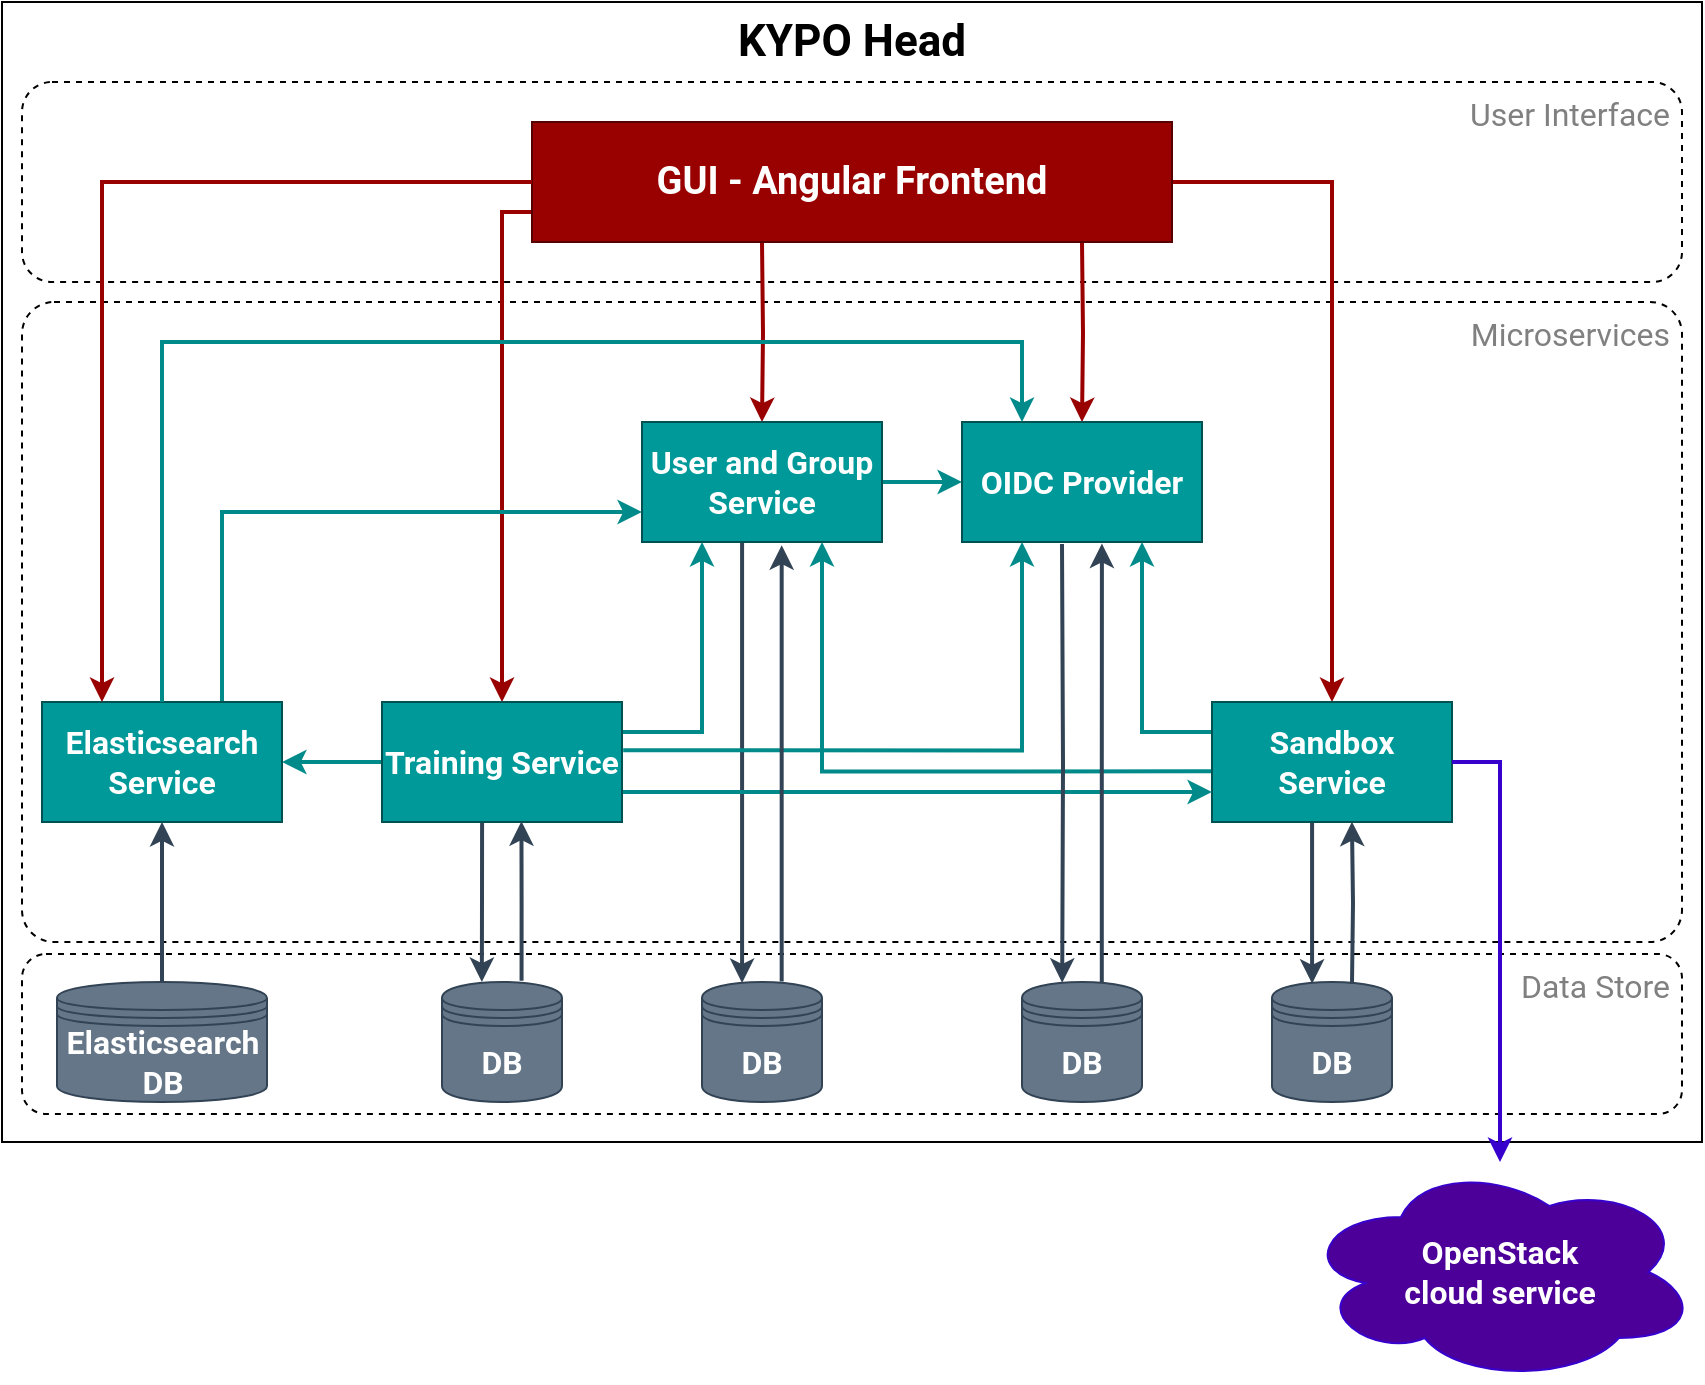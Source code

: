 <mxfile version="13.7.9" type="google"><diagram id="6GXpAA8u6eJJB43v19a7" name="Page-1"><mxGraphModel dx="1902" dy="1123" grid="1" gridSize="10" guides="1" tooltips="1" connect="1" arrows="1" fold="1" page="1" pageScale="1" pageWidth="850" pageHeight="700" math="0" shadow="0"><root><mxCell id="0"/><mxCell id="1" parent="0"/><mxCell id="GRz-62iY1x6O42hcG60q-57" value="&lt;div style=&quot;font-size: 22px&quot; align=&quot;center&quot;&gt;&lt;font data-font-src=&quot;https://fonts.googleapis.com/css?family=Roboto&quot; style=&quot;font-size: 22px&quot; face=&quot;Roboto&quot;&gt;&lt;b&gt;&lt;font style=&quot;font-size: 22px&quot;&gt;KYPO Head&lt;/font&gt;&lt;/b&gt;&lt;/font&gt;&lt;/div&gt;" style="rounded=0;whiteSpace=wrap;html=1;fontSize=14;verticalAlign=top;align=center;" parent="1" vertex="1"><mxGeometry width="850" height="570" as="geometry"/></mxCell><mxCell id="GRz-62iY1x6O42hcG60q-64" value="&lt;font data-font-src=&quot;https://fonts.googleapis.com/css?family=Roboto&quot; style=&quot;font-size: 16px&quot; face=&quot;Roboto&quot;&gt;Data Store&amp;nbsp; &lt;/font&gt;" style="rounded=1;whiteSpace=wrap;html=1;dashed=1;fontSize=14;align=right;verticalAlign=top;fontColor=#808080;arcSize=15;" parent="1" vertex="1"><mxGeometry x="10" y="476" width="830" height="80" as="geometry"/></mxCell><mxCell id="GRz-62iY1x6O42hcG60q-63" value="&lt;font data-font-src=&quot;https://fonts.googleapis.com/css?family=Roboto&quot; style=&quot;font-size: 16px&quot; face=&quot;Roboto&quot;&gt;Microservices&amp;nbsp; &lt;br&gt;&lt;/font&gt;" style="rounded=1;whiteSpace=wrap;html=1;fontSize=14;align=right;dashed=1;verticalAlign=top;fontColor=#808080;perimeterSpacing=0;arcSize=5;" parent="1" vertex="1"><mxGeometry x="10" y="150" width="830" height="320" as="geometry"/></mxCell><mxCell id="GRz-62iY1x6O42hcG60q-59" value="&lt;font data-font-src=&quot;https://fonts.googleapis.com/css?family=Roboto&quot; style=&quot;font-size: 16px&quot; face=&quot;Roboto&quot;&gt;&lt;font style=&quot;font-size: 16px&quot;&gt;User Interface&amp;nbsp; &lt;br&gt;&lt;/font&gt;&lt;/font&gt;" style="rounded=1;whiteSpace=wrap;html=1;dashed=1;fontSize=14;align=right;verticalAlign=top;fontColor=#808080;" parent="1" vertex="1"><mxGeometry x="10" y="40" width="830" height="100" as="geometry"/></mxCell><mxCell id="GRz-62iY1x6O42hcG60q-30" style="rounded=0;orthogonalLoop=1;jettySize=auto;html=1;entryX=0.5;entryY=0;entryDx=0;entryDy=0;strokeWidth=2;edgeStyle=orthogonalEdgeStyle;strokeColor=#990000;" parent="1" target="GRz-62iY1x6O42hcG60q-5" edge="1"><mxGeometry relative="1" as="geometry"><mxPoint x="540" y="120" as="sourcePoint"/><Array as="points"/></mxGeometry></mxCell><mxCell id="GRz-62iY1x6O42hcG60q-43" style="rounded=0;orthogonalLoop=1;jettySize=auto;html=1;exitX=0;exitY=0.75;exitDx=0;exitDy=0;strokeWidth=2;entryX=0.5;entryY=0;entryDx=0;entryDy=0;edgeStyle=orthogonalEdgeStyle;strokeColor=#990000;" parent="1" source="GRz-62iY1x6O42hcG60q-1" target="GRz-62iY1x6O42hcG60q-4" edge="1"><mxGeometry relative="1" as="geometry"><mxPoint x="270" y="220" as="targetPoint"/><Array as="points"><mxPoint x="250" y="105"/></Array></mxGeometry></mxCell><mxCell id="GRz-62iY1x6O42hcG60q-44" style="rounded=0;orthogonalLoop=1;jettySize=auto;html=1;entryX=0.5;entryY=0;entryDx=0;entryDy=0;strokeWidth=2;edgeStyle=orthogonalEdgeStyle;strokeColor=#990000;" parent="1" target="GRz-62iY1x6O42hcG60q-3" edge="1"><mxGeometry relative="1" as="geometry"><mxPoint x="380" y="120" as="sourcePoint"/><Array as="points"/></mxGeometry></mxCell><mxCell id="GRz-62iY1x6O42hcG60q-45" style="rounded=0;orthogonalLoop=1;jettySize=auto;html=1;exitX=1;exitY=0.5;exitDx=0;exitDy=0;entryX=0.5;entryY=0;entryDx=0;entryDy=0;strokeWidth=2;edgeStyle=orthogonalEdgeStyle;strokeColor=#990000;" parent="1" source="GRz-62iY1x6O42hcG60q-1" target="GRz-62iY1x6O42hcG60q-2" edge="1"><mxGeometry relative="1" as="geometry"><Array as="points"><mxPoint x="665" y="90"/></Array></mxGeometry></mxCell><mxCell id="GRz-62iY1x6O42hcG60q-1" value="&lt;font style=&quot;font-size: 19px&quot; data-font-src=&quot;https://fonts.googleapis.com/css?family=Roboto&quot; face=&quot;Roboto&quot;&gt;GUI - Angular Frontend&lt;/font&gt;" style="rounded=0;whiteSpace=wrap;html=1;fontColor=#ffffff;fontStyle=1;fontSize=14;fillColor=#990000;strokeColor=#570000;" parent="1" vertex="1"><mxGeometry x="265" y="60" width="320" height="60" as="geometry"/></mxCell><mxCell id="GRz-62iY1x6O42hcG60q-20" style="edgeStyle=orthogonalEdgeStyle;rounded=0;orthogonalLoop=1;jettySize=auto;html=1;fillColor=#f8cecc;strokeWidth=2;entryX=0.334;entryY=0.014;entryDx=0;entryDy=0;entryPerimeter=0;exitX=0.417;exitY=0.995;exitDx=0;exitDy=0;exitPerimeter=0;strokeColor=#314354;" parent="1" source="GRz-62iY1x6O42hcG60q-2" target="GRz-62iY1x6O42hcG60q-15" edge="1"><mxGeometry relative="1" as="geometry"><mxPoint x="655" y="413" as="sourcePoint"/><mxPoint x="680" y="479" as="targetPoint"/></mxGeometry></mxCell><mxCell id="GRz-62iY1x6O42hcG60q-35" style="rounded=0;orthogonalLoop=1;jettySize=auto;html=1;entryX=0.75;entryY=1;entryDx=0;entryDy=0;fillColor=#f8cecc;strokeWidth=2;edgeStyle=orthogonalEdgeStyle;exitX=0;exitY=0.25;exitDx=0;exitDy=0;strokeColor=#008A8A;" parent="1" source="GRz-62iY1x6O42hcG60q-2" target="GRz-62iY1x6O42hcG60q-5" edge="1"><mxGeometry relative="1" as="geometry"><mxPoint x="630" y="310" as="sourcePoint"/></mxGeometry></mxCell><mxCell id="GRz-62iY1x6O42hcG60q-39" style="rounded=0;orthogonalLoop=1;jettySize=auto;html=1;exitX=0;exitY=0.578;exitDx=0;exitDy=0;entryX=0.75;entryY=1;entryDx=0;entryDy=0;fillColor=#f8cecc;strokeWidth=2;edgeStyle=orthogonalEdgeStyle;strokeColor=#008A8A;exitPerimeter=0;" parent="1" source="GRz-62iY1x6O42hcG60q-2" target="GRz-62iY1x6O42hcG60q-3" edge="1"><mxGeometry relative="1" as="geometry"/></mxCell><mxCell id="GRz-62iY1x6O42hcG60q-2" value="&lt;div style=&quot;font-size: 16px&quot;&gt;&lt;font data-font-src=&quot;https://fonts.googleapis.com/css?family=Roboto&quot; style=&quot;font-size: 16px&quot; face=&quot;Roboto&quot;&gt;Sandbox Service &lt;br&gt;&lt;/font&gt;&lt;/div&gt;" style="rounded=0;whiteSpace=wrap;html=1;fontColor=#ffffff;fillColor=#009999;strokeColor=#005252;fontStyle=1;fontSize=14;" parent="1" vertex="1"><mxGeometry x="605" y="350" width="120" height="60" as="geometry"/></mxCell><mxCell id="GRz-62iY1x6O42hcG60q-21" style="edgeStyle=orthogonalEdgeStyle;rounded=0;orthogonalLoop=1;jettySize=auto;html=1;exitX=0.417;exitY=1.008;exitDx=0;exitDy=0;fillColor=#dae8fc;strokeWidth=2;entryX=0.334;entryY=0.008;entryDx=0;entryDy=0;entryPerimeter=0;exitPerimeter=0;strokeColor=#314354;" parent="1" source="GRz-62iY1x6O42hcG60q-3" target="GRz-62iY1x6O42hcG60q-17" edge="1"><mxGeometry relative="1" as="geometry"/></mxCell><mxCell id="GRz-62iY1x6O42hcG60q-32" style="rounded=0;orthogonalLoop=1;jettySize=auto;html=1;entryX=0;entryY=0.5;entryDx=0;entryDy=0;fillColor=#dae8fc;strokeWidth=2;edgeStyle=orthogonalEdgeStyle;exitX=1;exitY=0.5;exitDx=0;exitDy=0;strokeColor=#008A8A;" parent="1" source="GRz-62iY1x6O42hcG60q-3" target="GRz-62iY1x6O42hcG60q-5" edge="1"><mxGeometry relative="1" as="geometry"/></mxCell><mxCell id="GRz-62iY1x6O42hcG60q-23" style="edgeStyle=orthogonalEdgeStyle;rounded=0;orthogonalLoop=1;jettySize=auto;html=1;exitX=0.417;exitY=1.001;exitDx=0;exitDy=0;fillColor=#d5e8d4;strokeWidth=2;entryX=0.332;entryY=0;entryDx=0;entryDy=0;entryPerimeter=0;exitPerimeter=0;strokeColor=#314354;" parent="1" source="GRz-62iY1x6O42hcG60q-4" target="GRz-62iY1x6O42hcG60q-16" edge="1"><mxGeometry relative="1" as="geometry"/></mxCell><mxCell id="GRz-62iY1x6O42hcG60q-33" style="rounded=0;orthogonalLoop=1;jettySize=auto;html=1;exitX=1.005;exitY=0.403;exitDx=0;exitDy=0;entryX=0.25;entryY=1;entryDx=0;entryDy=0;fillColor=#d5e8d4;strokeWidth=2;edgeStyle=orthogonalEdgeStyle;strokeColor=#008A8A;exitPerimeter=0;" parent="1" source="GRz-62iY1x6O42hcG60q-4" target="GRz-62iY1x6O42hcG60q-5" edge="1"><mxGeometry relative="1" as="geometry"/></mxCell><mxCell id="GRz-62iY1x6O42hcG60q-38" style="edgeStyle=orthogonalEdgeStyle;rounded=0;orthogonalLoop=1;jettySize=auto;html=1;exitX=1;exitY=0.25;exitDx=0;exitDy=0;entryX=0.25;entryY=1;entryDx=0;entryDy=0;fillColor=#d5e8d4;strokeWidth=2;strokeColor=#008A8A;" parent="1" source="GRz-62iY1x6O42hcG60q-4" target="GRz-62iY1x6O42hcG60q-3" edge="1"><mxGeometry relative="1" as="geometry"><mxPoint x="310" y="380" as="targetPoint"/></mxGeometry></mxCell><mxCell id="HkynMAGGxjr7ppfD1NHc-2" style="edgeStyle=orthogonalEdgeStyle;rounded=0;orthogonalLoop=1;jettySize=auto;html=1;exitX=1;exitY=0.25;exitDx=0;exitDy=0;entryX=0;entryY=0.75;entryDx=0;entryDy=0;strokeWidth=2;strokeColor=#008A8A;" parent="1" source="GRz-62iY1x6O42hcG60q-4" target="GRz-62iY1x6O42hcG60q-2" edge="1"><mxGeometry relative="1" as="geometry"><Array as="points"><mxPoint x="280" y="395"/></Array></mxGeometry></mxCell><mxCell id="HkynMAGGxjr7ppfD1NHc-4" style="edgeStyle=orthogonalEdgeStyle;rounded=0;orthogonalLoop=1;jettySize=auto;html=1;exitX=0;exitY=0.5;exitDx=0;exitDy=0;entryX=1;entryY=0.5;entryDx=0;entryDy=0;strokeColor=#008A8A;strokeWidth=2;" parent="1" source="GRz-62iY1x6O42hcG60q-4" target="GRz-62iY1x6O42hcG60q-8" edge="1"><mxGeometry relative="1" as="geometry"/></mxCell><mxCell id="GRz-62iY1x6O42hcG60q-4" value="&lt;font data-font-src=&quot;https://fonts.googleapis.com/css?family=Roboto&quot; style=&quot;font-size: 16px&quot; face=&quot;Roboto&quot;&gt;Training Service&lt;/font&gt;" style="rounded=0;whiteSpace=wrap;html=1;fontColor=#ffffff;fillColor=#009999;strokeColor=#005252;fontStyle=1;fontSize=14;" parent="1" vertex="1"><mxGeometry x="190" y="350" width="120" height="60" as="geometry"/></mxCell><mxCell id="GRz-62iY1x6O42hcG60q-29" style="edgeStyle=orthogonalEdgeStyle;rounded=0;orthogonalLoop=1;jettySize=auto;html=1;fillColor=#fff2cc;strokeWidth=2;entryX=0.335;entryY=0.006;entryDx=0;entryDy=0;entryPerimeter=0;strokeColor=#314354;" parent="1" target="GRz-62iY1x6O42hcG60q-18" edge="1"><mxGeometry relative="1" as="geometry"><mxPoint x="530" y="271" as="sourcePoint"/></mxGeometry></mxCell><mxCell id="GRz-62iY1x6O42hcG60q-5" value="&lt;font style=&quot;font-size: 16px&quot;&gt;&lt;b&gt;&lt;font data-font-src=&quot;https://fonts.googleapis.com/css?family=Roboto&quot; style=&quot;font-size: 16px&quot; face=&quot;Roboto&quot;&gt;OIDC Provider&lt;/font&gt;&lt;/b&gt;&lt;/font&gt;" style="rounded=0;whiteSpace=wrap;html=1;fontColor=#ffffff;fillColor=#009999;strokeColor=#005252;fontStyle=1;fontSize=14;" parent="1" vertex="1"><mxGeometry x="480" y="210" width="120" height="60" as="geometry"/></mxCell><mxCell id="GRz-62iY1x6O42hcG60q-6" value="&lt;font data-font-src=&quot;https://fonts.googleapis.com/css?family=Roboto&quot; style=&quot;font-size: 16px&quot; face=&quot;Roboto&quot;&gt;OpenStack &lt;br&gt;cloud service&lt;/font&gt;" style="ellipse;shape=cloud;whiteSpace=wrap;html=1;strokeColor=#3700CC;fontColor=#ffffff;fillColor=#4C0099;fontStyle=1;fontSize=14;" parent="1" vertex="1"><mxGeometry x="650" y="580" width="198" height="110" as="geometry"/></mxCell><mxCell id="GRz-62iY1x6O42hcG60q-27" style="edgeStyle=orthogonalEdgeStyle;rounded=0;orthogonalLoop=1;jettySize=auto;html=1;exitX=1;exitY=0.5;exitDx=0;exitDy=0;fillColor=#6a00ff;strokeWidth=2;strokeColor=#3700CC;" parent="1" source="GRz-62iY1x6O42hcG60q-2" target="GRz-62iY1x6O42hcG60q-6" edge="1"><mxGeometry relative="1" as="geometry"><mxPoint x="840" y="460" as="sourcePoint"/></mxGeometry></mxCell><mxCell id="GRz-62iY1x6O42hcG60q-37" style="rounded=0;orthogonalLoop=1;jettySize=auto;html=1;exitX=0.75;exitY=0;exitDx=0;exitDy=0;entryX=0;entryY=0.75;entryDx=0;entryDy=0;fillColor=#e1d5e7;strokeWidth=2;edgeStyle=orthogonalEdgeStyle;strokeColor=#008A8A;" parent="1" source="GRz-62iY1x6O42hcG60q-8" target="GRz-62iY1x6O42hcG60q-3" edge="1"><mxGeometry relative="1" as="geometry"><Array as="points"><mxPoint x="110" y="255"/></Array></mxGeometry></mxCell><mxCell id="GRz-62iY1x6O42hcG60q-8" value="&lt;font data-font-src=&quot;https://fonts.googleapis.com/css?family=Roboto&quot; style=&quot;font-size: 16px&quot; face=&quot;Roboto&quot;&gt;Elasticsearch Service&lt;/font&gt;" style="rounded=0;whiteSpace=wrap;html=1;fontColor=#ffffff;fillColor=#009999;strokeColor=#005252;fontStyle=1;fontSize=14;" parent="1" vertex="1"><mxGeometry x="20" y="350" width="120" height="60" as="geometry"/></mxCell><mxCell id="GRz-62iY1x6O42hcG60q-15" value="&lt;font data-font-src=&quot;https://fonts.googleapis.com/css?family=Roboto&quot; style=&quot;font-size: 16px&quot; face=&quot;Roboto&quot;&gt;DB&lt;/font&gt;" style="shape=datastore;whiteSpace=wrap;html=1;fillColor=#647687;strokeColor=#314354;fontColor=#ffffff;fontStyle=1;fontSize=14;" parent="1" vertex="1"><mxGeometry x="635" y="490" width="60" height="60" as="geometry"/></mxCell><mxCell id="GRz-62iY1x6O42hcG60q-16" value="&lt;font data-font-src=&quot;https://fonts.googleapis.com/css?family=Roboto&quot; style=&quot;font-size: 16px&quot; face=&quot;Roboto&quot;&gt;DB&lt;/font&gt;" style="shape=datastore;whiteSpace=wrap;html=1;fillColor=#647687;strokeColor=#314354;fontColor=#ffffff;fontStyle=1;fontSize=14;" parent="1" vertex="1"><mxGeometry x="220" y="490" width="60" height="60" as="geometry"/></mxCell><mxCell id="GRz-62iY1x6O42hcG60q-17" value="&lt;font data-font-src=&quot;https://fonts.googleapis.com/css?family=Roboto&quot; style=&quot;font-size: 16px&quot; face=&quot;Roboto&quot;&gt;DB&lt;/font&gt;" style="shape=datastore;whiteSpace=wrap;html=1;fillColor=#647687;strokeColor=#314354;fontColor=#ffffff;fontStyle=1;fontSize=14;" parent="1" vertex="1"><mxGeometry x="350" y="490" width="60" height="60" as="geometry"/></mxCell><mxCell id="GRz-62iY1x6O42hcG60q-46" style="edgeStyle=orthogonalEdgeStyle;rounded=0;orthogonalLoop=1;jettySize=auto;html=1;exitX=0.665;exitY=0.013;exitDx=0;exitDy=0;exitPerimeter=0;entryX=0.583;entryY=1.013;entryDx=0;entryDy=0;entryPerimeter=0;strokeWidth=2;fillColor=#fff2cc;strokeColor=#314354;" parent="1" source="GRz-62iY1x6O42hcG60q-18" target="GRz-62iY1x6O42hcG60q-5" edge="1"><mxGeometry relative="1" as="geometry"/></mxCell><mxCell id="GRz-62iY1x6O42hcG60q-18" value="&lt;font data-font-src=&quot;https://fonts.googleapis.com/css?family=Roboto&quot; style=&quot;font-size: 16px&quot; face=&quot;Roboto&quot;&gt;DB&lt;/font&gt;" style="shape=datastore;whiteSpace=wrap;html=1;fillColor=#647687;strokeColor=#314354;fontColor=#ffffff;fontStyle=1;fontSize=14;" parent="1" vertex="1"><mxGeometry x="510" y="490" width="60" height="60" as="geometry"/></mxCell><mxCell id="GRz-62iY1x6O42hcG60q-49" style="edgeStyle=orthogonalEdgeStyle;rounded=0;orthogonalLoop=1;jettySize=auto;html=1;entryX=0.583;entryY=0.998;entryDx=0;entryDy=0;fillColor=#f8cecc;strokeWidth=2;entryPerimeter=0;strokeColor=#314354;" parent="1" target="GRz-62iY1x6O42hcG60q-2" edge="1"><mxGeometry relative="1" as="geometry"><mxPoint x="675" y="491" as="sourcePoint"/><mxPoint x="689.98" y="250.72" as="targetPoint"/></mxGeometry></mxCell><mxCell id="GRz-62iY1x6O42hcG60q-50" style="edgeStyle=orthogonalEdgeStyle;rounded=0;orthogonalLoop=1;jettySize=auto;html=1;fillColor=#dae8fc;strokeWidth=2;exitX=0.664;exitY=-0.004;exitDx=0;exitDy=0;exitPerimeter=0;entryX=0.582;entryY=1.027;entryDx=0;entryDy=0;entryPerimeter=0;strokeColor=#314354;" parent="1" source="GRz-62iY1x6O42hcG60q-17" target="GRz-62iY1x6O42hcG60q-3" edge="1"><mxGeometry relative="1" as="geometry"><mxPoint x="390" y="220" as="sourcePoint"/><mxPoint x="320" y="220" as="targetPoint"/></mxGeometry></mxCell><mxCell id="GRz-62iY1x6O42hcG60q-51" style="edgeStyle=orthogonalEdgeStyle;rounded=0;orthogonalLoop=1;jettySize=auto;html=1;exitX=0.663;exitY=-0.011;exitDx=0;exitDy=0;fillColor=#d5e8d4;strokeWidth=2;exitPerimeter=0;entryX=0.581;entryY=0.994;entryDx=0;entryDy=0;entryPerimeter=0;strokeColor=#314354;" parent="1" source="GRz-62iY1x6O42hcG60q-16" target="GRz-62iY1x6O42hcG60q-4" edge="1"><mxGeometry relative="1" as="geometry"><mxPoint x="240" y="210" as="sourcePoint"/><mxPoint x="300" y="240" as="targetPoint"/></mxGeometry></mxCell><mxCell id="GRz-62iY1x6O42hcG60q-40" style="rounded=0;orthogonalLoop=1;jettySize=auto;html=1;entryX=0.25;entryY=0;entryDx=0;entryDy=0;strokeWidth=2;edgeStyle=orthogonalEdgeStyle;exitX=0;exitY=0.5;exitDx=0;exitDy=0;strokeColor=#990000;" parent="1" source="GRz-62iY1x6O42hcG60q-1" target="GRz-62iY1x6O42hcG60q-8" edge="1"><mxGeometry relative="1" as="geometry"><Array as="points"><mxPoint x="50" y="90"/></Array></mxGeometry></mxCell><mxCell id="GRz-62iY1x6O42hcG60q-3" value="&lt;div style=&quot;font-size: 16px&quot;&gt;&lt;font style=&quot;font-size: 16px&quot;&gt;&lt;b&gt;&lt;font data-font-src=&quot;https://fonts.googleapis.com/css?family=Roboto&quot; style=&quot;font-size: 16px&quot; face=&quot;Roboto&quot;&gt;User and Group Service&lt;/font&gt;&lt;/b&gt;&lt;/font&gt;&lt;/div&gt;" style="rounded=0;whiteSpace=wrap;html=1;fontColor=#ffffff;fillColor=#009999;strokeColor=#005252;fontStyle=1;fontSize=14;" parent="1" vertex="1"><mxGeometry x="320" y="210" width="120" height="60" as="geometry"/></mxCell><mxCell id="HkynMAGGxjr7ppfD1NHc-1" style="rounded=0;orthogonalLoop=1;jettySize=auto;html=1;entryX=0.25;entryY=0;entryDx=0;entryDy=0;fillColor=#e1d5e7;strokeWidth=2;exitX=0.5;exitY=0;exitDx=0;exitDy=0;edgeStyle=orthogonalEdgeStyle;strokeColor=#008A8A;" parent="1" source="GRz-62iY1x6O42hcG60q-8" target="GRz-62iY1x6O42hcG60q-5" edge="1"><mxGeometry relative="1" as="geometry"><mxPoint x="80" y="350" as="sourcePoint"/><Array as="points"><mxPoint x="80" y="170"/><mxPoint x="510" y="170"/></Array><mxPoint x="460" y="225" as="targetPoint"/></mxGeometry></mxCell><mxCell id="HkynMAGGxjr7ppfD1NHc-9" style="edgeStyle=orthogonalEdgeStyle;rounded=0;orthogonalLoop=1;jettySize=auto;html=1;exitX=0.5;exitY=0;exitDx=0;exitDy=0;entryX=0.5;entryY=1;entryDx=0;entryDy=0;strokeWidth=2;fontColor=#333333;strokeColor=#314354;" parent="1" source="HkynMAGGxjr7ppfD1NHc-6" target="GRz-62iY1x6O42hcG60q-8" edge="1"><mxGeometry relative="1" as="geometry"/></mxCell><mxCell id="HkynMAGGxjr7ppfD1NHc-6" value="&lt;font style=&quot;font-size: 16px&quot; data-font-src=&quot;https://fonts.googleapis.com/css?family=Roboto&quot; face=&quot;Roboto&quot;&gt;Elasticsearch DB&lt;/font&gt;" style="shape=datastore;whiteSpace=wrap;html=1;fillColor=#647687;strokeColor=#314354;fontColor=#ffffff;fontStyle=1;fontSize=14;" parent="1" vertex="1"><mxGeometry x="27.5" y="490" width="105" height="60" as="geometry"/></mxCell></root></mxGraphModel></diagram></mxfile>